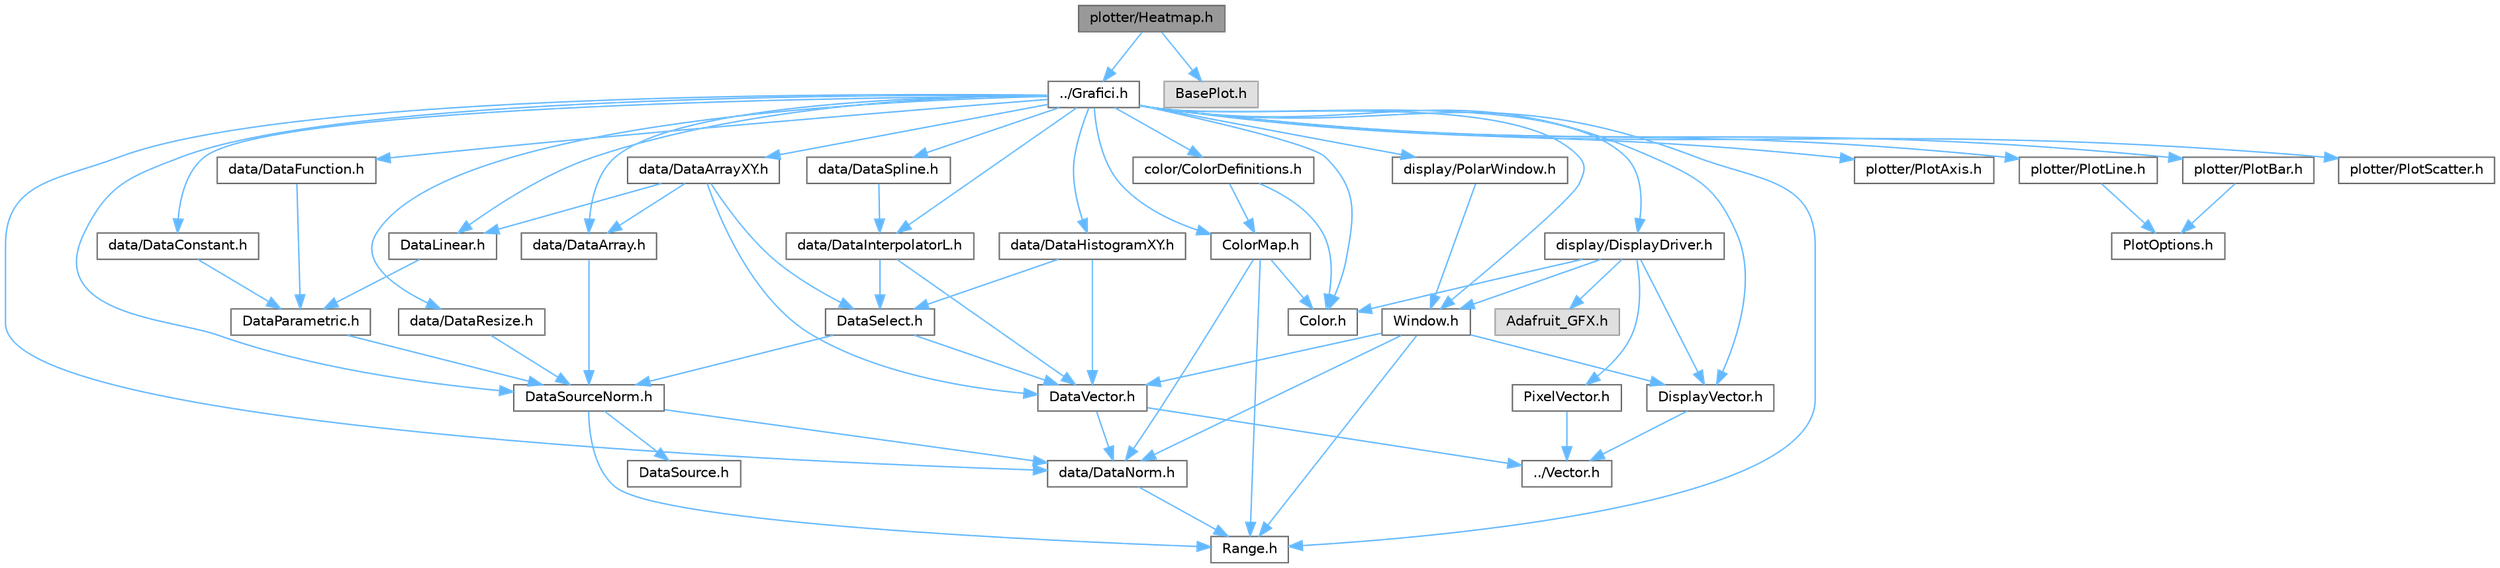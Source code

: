 digraph "plotter/Heatmap.h"
{
 // LATEX_PDF_SIZE
  bgcolor="transparent";
  edge [fontname=Helvetica,fontsize=10,labelfontname=Helvetica,labelfontsize=10];
  node [fontname=Helvetica,fontsize=10,shape=box,height=0.2,width=0.4];
  Node1 [label="plotter/Heatmap.h",height=0.2,width=0.4,color="gray40", fillcolor="grey60", style="filled", fontcolor="black",tooltip=" "];
  Node1 -> Node2 [color="steelblue1",style="solid"];
  Node2 [label="../Grafici.h",height=0.2,width=0.4,color="grey40", fillcolor="white", style="filled",URL="$_grafici_8h.html",tooltip=" "];
  Node2 -> Node3 [color="steelblue1",style="solid"];
  Node3 [label="Range.h",height=0.2,width=0.4,color="grey40", fillcolor="white", style="filled",URL="$_range_8h.html",tooltip=" "];
  Node2 -> Node4 [color="steelblue1",style="solid"];
  Node4 [label="data/DataNorm.h",height=0.2,width=0.4,color="grey40", fillcolor="white", style="filled",URL="$_data_norm_8h.html",tooltip=" "];
  Node4 -> Node3 [color="steelblue1",style="solid"];
  Node2 -> Node5 [color="steelblue1",style="solid"];
  Node5 [label="data/DataArray.h",height=0.2,width=0.4,color="grey40", fillcolor="white", style="filled",URL="$_data_array_8h.html",tooltip=" "];
  Node5 -> Node6 [color="steelblue1",style="solid"];
  Node6 [label="DataSourceNorm.h",height=0.2,width=0.4,color="grey40", fillcolor="white", style="filled",URL="$_data_source_norm_8h.html",tooltip=" "];
  Node6 -> Node3 [color="steelblue1",style="solid"];
  Node6 -> Node4 [color="steelblue1",style="solid"];
  Node6 -> Node7 [color="steelblue1",style="solid"];
  Node7 [label="DataSource.h",height=0.2,width=0.4,color="grey40", fillcolor="white", style="filled",URL="$_data_source_8h.html",tooltip=" "];
  Node2 -> Node8 [color="steelblue1",style="solid"];
  Node8 [label="data/DataArrayXY.h",height=0.2,width=0.4,color="grey40", fillcolor="white", style="filled",URL="$_data_array_x_y_8h.html",tooltip=" "];
  Node8 -> Node5 [color="steelblue1",style="solid"];
  Node8 -> Node9 [color="steelblue1",style="solid"];
  Node9 [label="DataLinear.h",height=0.2,width=0.4,color="grey40", fillcolor="white", style="filled",URL="$_data_linear_8h.html",tooltip=" "];
  Node9 -> Node10 [color="steelblue1",style="solid"];
  Node10 [label="DataParametric.h",height=0.2,width=0.4,color="grey40", fillcolor="white", style="filled",URL="$_data_parametric_8h.html",tooltip=" "];
  Node10 -> Node6 [color="steelblue1",style="solid"];
  Node8 -> Node11 [color="steelblue1",style="solid"];
  Node11 [label="DataSelect.h",height=0.2,width=0.4,color="grey40", fillcolor="white", style="filled",URL="$_data_select_8h.html",tooltip=" "];
  Node11 -> Node6 [color="steelblue1",style="solid"];
  Node11 -> Node12 [color="steelblue1",style="solid"];
  Node12 [label="DataVector.h",height=0.2,width=0.4,color="grey40", fillcolor="white", style="filled",URL="$_data_vector_8h.html",tooltip=" "];
  Node12 -> Node13 [color="steelblue1",style="solid"];
  Node13 [label="../Vector.h",height=0.2,width=0.4,color="grey40", fillcolor="white", style="filled",URL="$_vector_8h.html",tooltip=" "];
  Node12 -> Node4 [color="steelblue1",style="solid"];
  Node8 -> Node12 [color="steelblue1",style="solid"];
  Node2 -> Node14 [color="steelblue1",style="solid"];
  Node14 [label="data/DataConstant.h",height=0.2,width=0.4,color="grey40", fillcolor="white", style="filled",URL="$_data_constant_8h.html",tooltip=" "];
  Node14 -> Node10 [color="steelblue1",style="solid"];
  Node2 -> Node15 [color="steelblue1",style="solid"];
  Node15 [label="data/DataFunction.h",height=0.2,width=0.4,color="grey40", fillcolor="white", style="filled",URL="$_data_function_8h.html",tooltip=" "];
  Node15 -> Node10 [color="steelblue1",style="solid"];
  Node2 -> Node16 [color="steelblue1",style="solid"];
  Node16 [label="data/DataHistogramXY.h",height=0.2,width=0.4,color="grey40", fillcolor="white", style="filled",URL="$_data_histogram_x_y_8h.html",tooltip=" "];
  Node16 -> Node11 [color="steelblue1",style="solid"];
  Node16 -> Node12 [color="steelblue1",style="solid"];
  Node2 -> Node17 [color="steelblue1",style="solid"];
  Node17 [label="data/DataInterpolatorL.h",height=0.2,width=0.4,color="grey40", fillcolor="white", style="filled",URL="$_data_interpolator_l_8h.html",tooltip=" "];
  Node17 -> Node11 [color="steelblue1",style="solid"];
  Node17 -> Node12 [color="steelblue1",style="solid"];
  Node2 -> Node9 [color="steelblue1",style="solid"];
  Node2 -> Node18 [color="steelblue1",style="solid"];
  Node18 [label="data/DataResize.h",height=0.2,width=0.4,color="grey40", fillcolor="white", style="filled",URL="$_data_resize_8h.html",tooltip=" "];
  Node18 -> Node6 [color="steelblue1",style="solid"];
  Node2 -> Node6 [color="steelblue1",style="solid"];
  Node2 -> Node19 [color="steelblue1",style="solid"];
  Node19 [label="data/DataSpline.h",height=0.2,width=0.4,color="grey40", fillcolor="white", style="filled",URL="$_data_spline_8h.html",tooltip=" "];
  Node19 -> Node17 [color="steelblue1",style="solid"];
  Node2 -> Node20 [color="steelblue1",style="solid"];
  Node20 [label="color/ColorDefinitions.h",height=0.2,width=0.4,color="grey40", fillcolor="white", style="filled",URL="$_color_definitions_8h.html",tooltip=" "];
  Node20 -> Node21 [color="steelblue1",style="solid"];
  Node21 [label="ColorMap.h",height=0.2,width=0.4,color="grey40", fillcolor="white", style="filled",URL="$_color_map_8h.html",tooltip=" "];
  Node21 -> Node3 [color="steelblue1",style="solid"];
  Node21 -> Node4 [color="steelblue1",style="solid"];
  Node21 -> Node22 [color="steelblue1",style="solid"];
  Node22 [label="Color.h",height=0.2,width=0.4,color="grey40", fillcolor="white", style="filled",URL="$_color_8h.html",tooltip=" "];
  Node20 -> Node22 [color="steelblue1",style="solid"];
  Node2 -> Node21 [color="steelblue1",style="solid"];
  Node2 -> Node22 [color="steelblue1",style="solid"];
  Node2 -> Node23 [color="steelblue1",style="solid"];
  Node23 [label="display/DisplayDriver.h",height=0.2,width=0.4,color="grey40", fillcolor="white", style="filled",URL="$_display_driver_8h.html",tooltip=" "];
  Node23 -> Node22 [color="steelblue1",style="solid"];
  Node23 -> Node24 [color="steelblue1",style="solid"];
  Node24 [label="Adafruit_GFX.h",height=0.2,width=0.4,color="grey60", fillcolor="#E0E0E0", style="filled",tooltip=" "];
  Node23 -> Node25 [color="steelblue1",style="solid"];
  Node25 [label="DisplayVector.h",height=0.2,width=0.4,color="grey40", fillcolor="white", style="filled",URL="$_display_vector_8h.html",tooltip=" "];
  Node25 -> Node13 [color="steelblue1",style="solid"];
  Node23 -> Node26 [color="steelblue1",style="solid"];
  Node26 [label="PixelVector.h",height=0.2,width=0.4,color="grey40", fillcolor="white", style="filled",URL="$_pixel_vector_8h.html",tooltip=" "];
  Node26 -> Node13 [color="steelblue1",style="solid"];
  Node23 -> Node27 [color="steelblue1",style="solid"];
  Node27 [label="Window.h",height=0.2,width=0.4,color="grey40", fillcolor="white", style="filled",URL="$_window_8h.html",tooltip=" "];
  Node27 -> Node3 [color="steelblue1",style="solid"];
  Node27 -> Node4 [color="steelblue1",style="solid"];
  Node27 -> Node12 [color="steelblue1",style="solid"];
  Node27 -> Node25 [color="steelblue1",style="solid"];
  Node2 -> Node25 [color="steelblue1",style="solid"];
  Node2 -> Node28 [color="steelblue1",style="solid"];
  Node28 [label="display/PolarWindow.h",height=0.2,width=0.4,color="grey40", fillcolor="white", style="filled",URL="$_polar_window_8h.html",tooltip=" "];
  Node28 -> Node27 [color="steelblue1",style="solid"];
  Node2 -> Node27 [color="steelblue1",style="solid"];
  Node2 -> Node29 [color="steelblue1",style="solid"];
  Node29 [label="plotter/PlotAxis.h",height=0.2,width=0.4,color="grey40", fillcolor="white", style="filled",URL="$_plot_axis_8h.html",tooltip=" "];
  Node2 -> Node30 [color="steelblue1",style="solid"];
  Node30 [label="plotter/PlotBar.h",height=0.2,width=0.4,color="grey40", fillcolor="white", style="filled",URL="$_plot_bar_8h.html",tooltip=" "];
  Node30 -> Node31 [color="steelblue1",style="solid"];
  Node31 [label="PlotOptions.h",height=0.2,width=0.4,color="grey40", fillcolor="white", style="filled",URL="$_plot_options_8h.html",tooltip=" "];
  Node2 -> Node32 [color="steelblue1",style="solid"];
  Node32 [label="plotter/PlotLine.h",height=0.2,width=0.4,color="grey40", fillcolor="white", style="filled",URL="$_plot_line_8h.html",tooltip=" "];
  Node32 -> Node31 [color="steelblue1",style="solid"];
  Node2 -> Node33 [color="steelblue1",style="solid"];
  Node33 [label="plotter/PlotScatter.h",height=0.2,width=0.4,color="grey40", fillcolor="white", style="filled",URL="$_plot_scatter_8h.html",tooltip=" "];
  Node1 -> Node34 [color="steelblue1",style="solid"];
  Node34 [label="BasePlot.h",height=0.2,width=0.4,color="grey60", fillcolor="#E0E0E0", style="filled",tooltip=" "];
}
